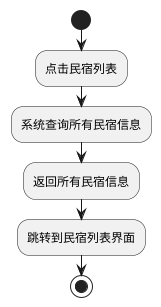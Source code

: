 @startuml
'https://plantuml.com/activity-diagram-beta
/'点击民宿列表，系统返回所有的民宿信息，跳转到民宿列表界面'/
start

:点击民宿列表;
:系统查询所有民宿信息;
:返回所有民宿信息;
:跳转到民宿列表界面;
stop

@enduml
